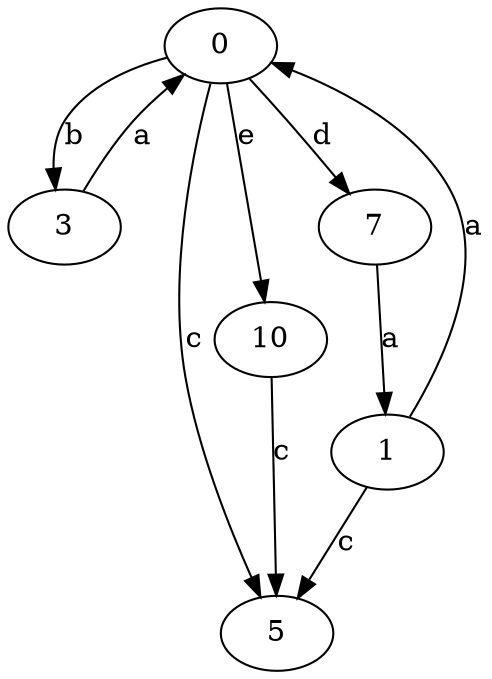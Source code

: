 strict digraph  {
0;
1;
3;
5;
7;
10;
0 -> 3  [label=b];
0 -> 5  [label=c];
0 -> 7  [label=d];
0 -> 10  [label=e];
1 -> 0  [label=a];
1 -> 5  [label=c];
3 -> 0  [label=a];
7 -> 1  [label=a];
10 -> 5  [label=c];
}

